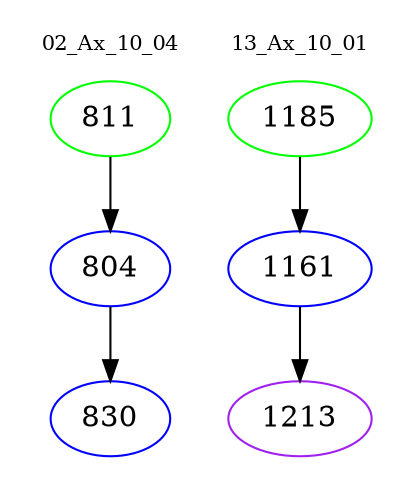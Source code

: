 digraph{
subgraph cluster_0 {
color = white
label = "02_Ax_10_04";
fontsize=10;
T0_811 [label="811", color="green"]
T0_811 -> T0_804 [color="black"]
T0_804 [label="804", color="blue"]
T0_804 -> T0_830 [color="black"]
T0_830 [label="830", color="blue"]
}
subgraph cluster_1 {
color = white
label = "13_Ax_10_01";
fontsize=10;
T1_1185 [label="1185", color="green"]
T1_1185 -> T1_1161 [color="black"]
T1_1161 [label="1161", color="blue"]
T1_1161 -> T1_1213 [color="black"]
T1_1213 [label="1213", color="purple"]
}
}
